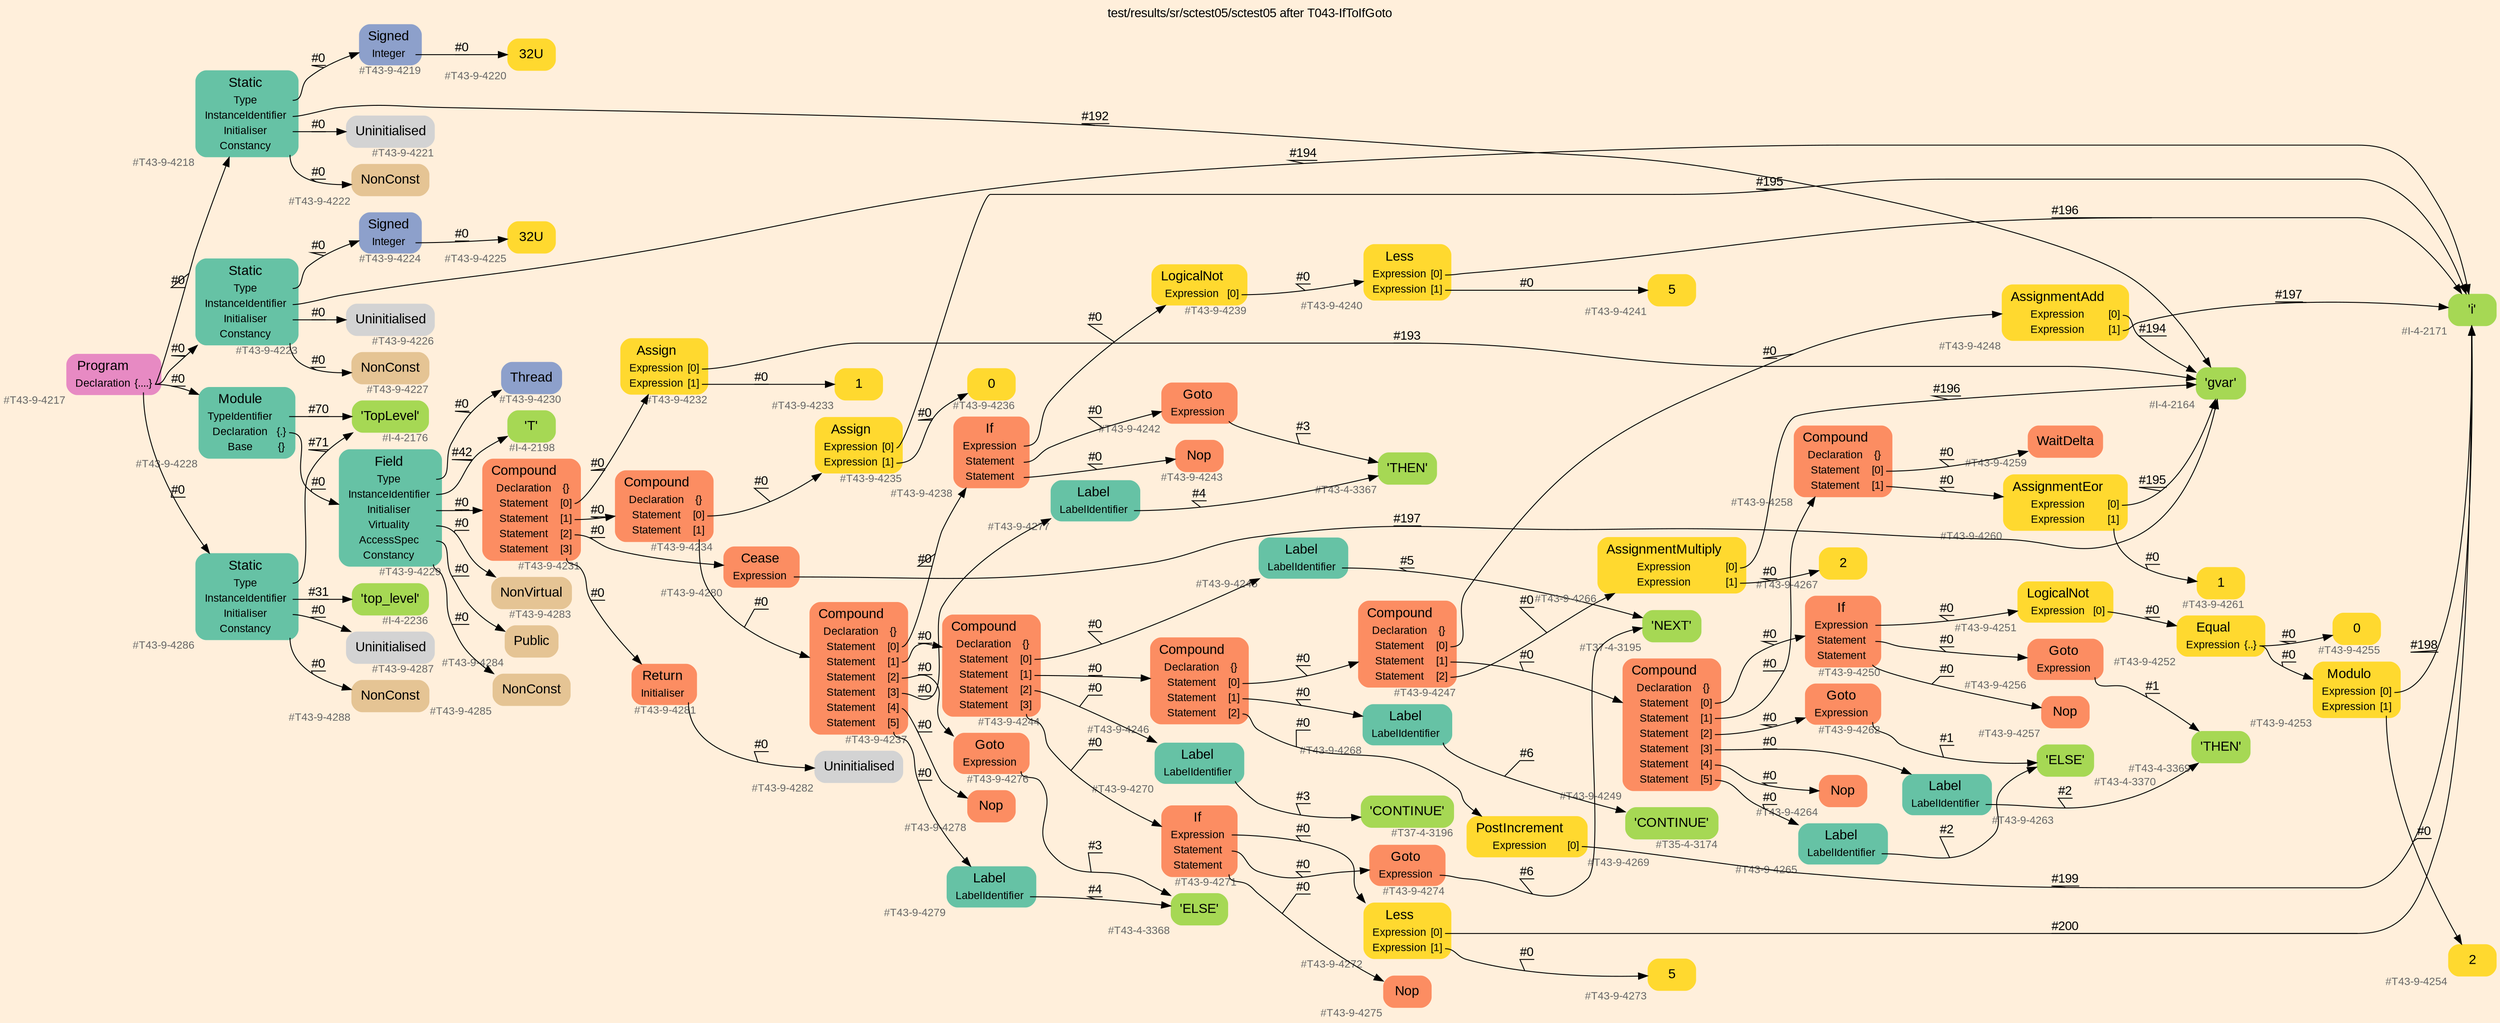 digraph "test/results/sr/sctest05/sctest05 after T043-IfToIfGoto" {
label = "test/results/sr/sctest05/sctest05 after T043-IfToIfGoto"
labelloc = t
graph [
    rankdir = "LR"
    ranksep = 0.3
    bgcolor = antiquewhite1
    color = black
    fontcolor = black
    fontname = "Arial"
];
node [
    fontname = "Arial"
];
edge [
    fontname = "Arial"
];

// -------------------- node figure --------------------
// -------- block #T43-9-4217 ----------
"#T43-9-4217" [
    fillcolor = "/set28/4"
    xlabel = "#T43-9-4217"
    fontsize = "12"
    fontcolor = grey40
    shape = "plaintext"
    label = <<TABLE BORDER="0" CELLBORDER="0" CELLSPACING="0">
     <TR><TD><FONT COLOR="black" POINT-SIZE="15">Program</FONT></TD></TR>
     <TR><TD><FONT COLOR="black" POINT-SIZE="12">Declaration</FONT></TD><TD PORT="port0"><FONT COLOR="black" POINT-SIZE="12">{....}</FONT></TD></TR>
    </TABLE>>
    style = "rounded,filled"
];

// -------- block #T43-9-4218 ----------
"#T43-9-4218" [
    fillcolor = "/set28/1"
    xlabel = "#T43-9-4218"
    fontsize = "12"
    fontcolor = grey40
    shape = "plaintext"
    label = <<TABLE BORDER="0" CELLBORDER="0" CELLSPACING="0">
     <TR><TD><FONT COLOR="black" POINT-SIZE="15">Static</FONT></TD></TR>
     <TR><TD><FONT COLOR="black" POINT-SIZE="12">Type</FONT></TD><TD PORT="port0"></TD></TR>
     <TR><TD><FONT COLOR="black" POINT-SIZE="12">InstanceIdentifier</FONT></TD><TD PORT="port1"></TD></TR>
     <TR><TD><FONT COLOR="black" POINT-SIZE="12">Initialiser</FONT></TD><TD PORT="port2"></TD></TR>
     <TR><TD><FONT COLOR="black" POINT-SIZE="12">Constancy</FONT></TD><TD PORT="port3"></TD></TR>
    </TABLE>>
    style = "rounded,filled"
];

// -------- block #T43-9-4219 ----------
"#T43-9-4219" [
    fillcolor = "/set28/3"
    xlabel = "#T43-9-4219"
    fontsize = "12"
    fontcolor = grey40
    shape = "plaintext"
    label = <<TABLE BORDER="0" CELLBORDER="0" CELLSPACING="0">
     <TR><TD><FONT COLOR="black" POINT-SIZE="15">Signed</FONT></TD></TR>
     <TR><TD><FONT COLOR="black" POINT-SIZE="12">Integer</FONT></TD><TD PORT="port0"></TD></TR>
    </TABLE>>
    style = "rounded,filled"
];

// -------- block #T43-9-4220 ----------
"#T43-9-4220" [
    fillcolor = "/set28/6"
    xlabel = "#T43-9-4220"
    fontsize = "12"
    fontcolor = grey40
    shape = "plaintext"
    label = <<TABLE BORDER="0" CELLBORDER="0" CELLSPACING="0">
     <TR><TD><FONT COLOR="black" POINT-SIZE="15">32U</FONT></TD></TR>
    </TABLE>>
    style = "rounded,filled"
];

// -------- block #I-4-2164 ----------
"#I-4-2164" [
    fillcolor = "/set28/5"
    xlabel = "#I-4-2164"
    fontsize = "12"
    fontcolor = grey40
    shape = "plaintext"
    label = <<TABLE BORDER="0" CELLBORDER="0" CELLSPACING="0">
     <TR><TD><FONT COLOR="black" POINT-SIZE="15">'gvar'</FONT></TD></TR>
    </TABLE>>
    style = "rounded,filled"
];

// -------- block #T43-9-4221 ----------
"#T43-9-4221" [
    xlabel = "#T43-9-4221"
    fontsize = "12"
    fontcolor = grey40
    shape = "plaintext"
    label = <<TABLE BORDER="0" CELLBORDER="0" CELLSPACING="0">
     <TR><TD><FONT COLOR="black" POINT-SIZE="15">Uninitialised</FONT></TD></TR>
    </TABLE>>
    style = "rounded,filled"
];

// -------- block #T43-9-4222 ----------
"#T43-9-4222" [
    fillcolor = "/set28/7"
    xlabel = "#T43-9-4222"
    fontsize = "12"
    fontcolor = grey40
    shape = "plaintext"
    label = <<TABLE BORDER="0" CELLBORDER="0" CELLSPACING="0">
     <TR><TD><FONT COLOR="black" POINT-SIZE="15">NonConst</FONT></TD></TR>
    </TABLE>>
    style = "rounded,filled"
];

// -------- block #T43-9-4223 ----------
"#T43-9-4223" [
    fillcolor = "/set28/1"
    xlabel = "#T43-9-4223"
    fontsize = "12"
    fontcolor = grey40
    shape = "plaintext"
    label = <<TABLE BORDER="0" CELLBORDER="0" CELLSPACING="0">
     <TR><TD><FONT COLOR="black" POINT-SIZE="15">Static</FONT></TD></TR>
     <TR><TD><FONT COLOR="black" POINT-SIZE="12">Type</FONT></TD><TD PORT="port0"></TD></TR>
     <TR><TD><FONT COLOR="black" POINT-SIZE="12">InstanceIdentifier</FONT></TD><TD PORT="port1"></TD></TR>
     <TR><TD><FONT COLOR="black" POINT-SIZE="12">Initialiser</FONT></TD><TD PORT="port2"></TD></TR>
     <TR><TD><FONT COLOR="black" POINT-SIZE="12">Constancy</FONT></TD><TD PORT="port3"></TD></TR>
    </TABLE>>
    style = "rounded,filled"
];

// -------- block #T43-9-4224 ----------
"#T43-9-4224" [
    fillcolor = "/set28/3"
    xlabel = "#T43-9-4224"
    fontsize = "12"
    fontcolor = grey40
    shape = "plaintext"
    label = <<TABLE BORDER="0" CELLBORDER="0" CELLSPACING="0">
     <TR><TD><FONT COLOR="black" POINT-SIZE="15">Signed</FONT></TD></TR>
     <TR><TD><FONT COLOR="black" POINT-SIZE="12">Integer</FONT></TD><TD PORT="port0"></TD></TR>
    </TABLE>>
    style = "rounded,filled"
];

// -------- block #T43-9-4225 ----------
"#T43-9-4225" [
    fillcolor = "/set28/6"
    xlabel = "#T43-9-4225"
    fontsize = "12"
    fontcolor = grey40
    shape = "plaintext"
    label = <<TABLE BORDER="0" CELLBORDER="0" CELLSPACING="0">
     <TR><TD><FONT COLOR="black" POINT-SIZE="15">32U</FONT></TD></TR>
    </TABLE>>
    style = "rounded,filled"
];

// -------- block #I-4-2171 ----------
"#I-4-2171" [
    fillcolor = "/set28/5"
    xlabel = "#I-4-2171"
    fontsize = "12"
    fontcolor = grey40
    shape = "plaintext"
    label = <<TABLE BORDER="0" CELLBORDER="0" CELLSPACING="0">
     <TR><TD><FONT COLOR="black" POINT-SIZE="15">'i'</FONT></TD></TR>
    </TABLE>>
    style = "rounded,filled"
];

// -------- block #T43-9-4226 ----------
"#T43-9-4226" [
    xlabel = "#T43-9-4226"
    fontsize = "12"
    fontcolor = grey40
    shape = "plaintext"
    label = <<TABLE BORDER="0" CELLBORDER="0" CELLSPACING="0">
     <TR><TD><FONT COLOR="black" POINT-SIZE="15">Uninitialised</FONT></TD></TR>
    </TABLE>>
    style = "rounded,filled"
];

// -------- block #T43-9-4227 ----------
"#T43-9-4227" [
    fillcolor = "/set28/7"
    xlabel = "#T43-9-4227"
    fontsize = "12"
    fontcolor = grey40
    shape = "plaintext"
    label = <<TABLE BORDER="0" CELLBORDER="0" CELLSPACING="0">
     <TR><TD><FONT COLOR="black" POINT-SIZE="15">NonConst</FONT></TD></TR>
    </TABLE>>
    style = "rounded,filled"
];

// -------- block #T43-9-4228 ----------
"#T43-9-4228" [
    fillcolor = "/set28/1"
    xlabel = "#T43-9-4228"
    fontsize = "12"
    fontcolor = grey40
    shape = "plaintext"
    label = <<TABLE BORDER="0" CELLBORDER="0" CELLSPACING="0">
     <TR><TD><FONT COLOR="black" POINT-SIZE="15">Module</FONT></TD></TR>
     <TR><TD><FONT COLOR="black" POINT-SIZE="12">TypeIdentifier</FONT></TD><TD PORT="port0"></TD></TR>
     <TR><TD><FONT COLOR="black" POINT-SIZE="12">Declaration</FONT></TD><TD PORT="port1"><FONT COLOR="black" POINT-SIZE="12">{.}</FONT></TD></TR>
     <TR><TD><FONT COLOR="black" POINT-SIZE="12">Base</FONT></TD><TD PORT="port2"><FONT COLOR="black" POINT-SIZE="12">{}</FONT></TD></TR>
    </TABLE>>
    style = "rounded,filled"
];

// -------- block #I-4-2176 ----------
"#I-4-2176" [
    fillcolor = "/set28/5"
    xlabel = "#I-4-2176"
    fontsize = "12"
    fontcolor = grey40
    shape = "plaintext"
    label = <<TABLE BORDER="0" CELLBORDER="0" CELLSPACING="0">
     <TR><TD><FONT COLOR="black" POINT-SIZE="15">'TopLevel'</FONT></TD></TR>
    </TABLE>>
    style = "rounded,filled"
];

// -------- block #T43-9-4229 ----------
"#T43-9-4229" [
    fillcolor = "/set28/1"
    xlabel = "#T43-9-4229"
    fontsize = "12"
    fontcolor = grey40
    shape = "plaintext"
    label = <<TABLE BORDER="0" CELLBORDER="0" CELLSPACING="0">
     <TR><TD><FONT COLOR="black" POINT-SIZE="15">Field</FONT></TD></TR>
     <TR><TD><FONT COLOR="black" POINT-SIZE="12">Type</FONT></TD><TD PORT="port0"></TD></TR>
     <TR><TD><FONT COLOR="black" POINT-SIZE="12">InstanceIdentifier</FONT></TD><TD PORT="port1"></TD></TR>
     <TR><TD><FONT COLOR="black" POINT-SIZE="12">Initialiser</FONT></TD><TD PORT="port2"></TD></TR>
     <TR><TD><FONT COLOR="black" POINT-SIZE="12">Virtuality</FONT></TD><TD PORT="port3"></TD></TR>
     <TR><TD><FONT COLOR="black" POINT-SIZE="12">AccessSpec</FONT></TD><TD PORT="port4"></TD></TR>
     <TR><TD><FONT COLOR="black" POINT-SIZE="12">Constancy</FONT></TD><TD PORT="port5"></TD></TR>
    </TABLE>>
    style = "rounded,filled"
];

// -------- block #T43-9-4230 ----------
"#T43-9-4230" [
    fillcolor = "/set28/3"
    xlabel = "#T43-9-4230"
    fontsize = "12"
    fontcolor = grey40
    shape = "plaintext"
    label = <<TABLE BORDER="0" CELLBORDER="0" CELLSPACING="0">
     <TR><TD><FONT COLOR="black" POINT-SIZE="15">Thread</FONT></TD></TR>
    </TABLE>>
    style = "rounded,filled"
];

// -------- block #I-4-2198 ----------
"#I-4-2198" [
    fillcolor = "/set28/5"
    xlabel = "#I-4-2198"
    fontsize = "12"
    fontcolor = grey40
    shape = "plaintext"
    label = <<TABLE BORDER="0" CELLBORDER="0" CELLSPACING="0">
     <TR><TD><FONT COLOR="black" POINT-SIZE="15">'T'</FONT></TD></TR>
    </TABLE>>
    style = "rounded,filled"
];

// -------- block #T43-9-4231 ----------
"#T43-9-4231" [
    fillcolor = "/set28/2"
    xlabel = "#T43-9-4231"
    fontsize = "12"
    fontcolor = grey40
    shape = "plaintext"
    label = <<TABLE BORDER="0" CELLBORDER="0" CELLSPACING="0">
     <TR><TD><FONT COLOR="black" POINT-SIZE="15">Compound</FONT></TD></TR>
     <TR><TD><FONT COLOR="black" POINT-SIZE="12">Declaration</FONT></TD><TD PORT="port0"><FONT COLOR="black" POINT-SIZE="12">{}</FONT></TD></TR>
     <TR><TD><FONT COLOR="black" POINT-SIZE="12">Statement</FONT></TD><TD PORT="port1"><FONT COLOR="black" POINT-SIZE="12">[0]</FONT></TD></TR>
     <TR><TD><FONT COLOR="black" POINT-SIZE="12">Statement</FONT></TD><TD PORT="port2"><FONT COLOR="black" POINT-SIZE="12">[1]</FONT></TD></TR>
     <TR><TD><FONT COLOR="black" POINT-SIZE="12">Statement</FONT></TD><TD PORT="port3"><FONT COLOR="black" POINT-SIZE="12">[2]</FONT></TD></TR>
     <TR><TD><FONT COLOR="black" POINT-SIZE="12">Statement</FONT></TD><TD PORT="port4"><FONT COLOR="black" POINT-SIZE="12">[3]</FONT></TD></TR>
    </TABLE>>
    style = "rounded,filled"
];

// -------- block #T43-9-4232 ----------
"#T43-9-4232" [
    fillcolor = "/set28/6"
    xlabel = "#T43-9-4232"
    fontsize = "12"
    fontcolor = grey40
    shape = "plaintext"
    label = <<TABLE BORDER="0" CELLBORDER="0" CELLSPACING="0">
     <TR><TD><FONT COLOR="black" POINT-SIZE="15">Assign</FONT></TD></TR>
     <TR><TD><FONT COLOR="black" POINT-SIZE="12">Expression</FONT></TD><TD PORT="port0"><FONT COLOR="black" POINT-SIZE="12">[0]</FONT></TD></TR>
     <TR><TD><FONT COLOR="black" POINT-SIZE="12">Expression</FONT></TD><TD PORT="port1"><FONT COLOR="black" POINT-SIZE="12">[1]</FONT></TD></TR>
    </TABLE>>
    style = "rounded,filled"
];

// -------- block #T43-9-4233 ----------
"#T43-9-4233" [
    fillcolor = "/set28/6"
    xlabel = "#T43-9-4233"
    fontsize = "12"
    fontcolor = grey40
    shape = "plaintext"
    label = <<TABLE BORDER="0" CELLBORDER="0" CELLSPACING="0">
     <TR><TD><FONT COLOR="black" POINT-SIZE="15">1</FONT></TD></TR>
    </TABLE>>
    style = "rounded,filled"
];

// -------- block #T43-9-4234 ----------
"#T43-9-4234" [
    fillcolor = "/set28/2"
    xlabel = "#T43-9-4234"
    fontsize = "12"
    fontcolor = grey40
    shape = "plaintext"
    label = <<TABLE BORDER="0" CELLBORDER="0" CELLSPACING="0">
     <TR><TD><FONT COLOR="black" POINT-SIZE="15">Compound</FONT></TD></TR>
     <TR><TD><FONT COLOR="black" POINT-SIZE="12">Declaration</FONT></TD><TD PORT="port0"><FONT COLOR="black" POINT-SIZE="12">{}</FONT></TD></TR>
     <TR><TD><FONT COLOR="black" POINT-SIZE="12">Statement</FONT></TD><TD PORT="port1"><FONT COLOR="black" POINT-SIZE="12">[0]</FONT></TD></TR>
     <TR><TD><FONT COLOR="black" POINT-SIZE="12">Statement</FONT></TD><TD PORT="port2"><FONT COLOR="black" POINT-SIZE="12">[1]</FONT></TD></TR>
    </TABLE>>
    style = "rounded,filled"
];

// -------- block #T43-9-4235 ----------
"#T43-9-4235" [
    fillcolor = "/set28/6"
    xlabel = "#T43-9-4235"
    fontsize = "12"
    fontcolor = grey40
    shape = "plaintext"
    label = <<TABLE BORDER="0" CELLBORDER="0" CELLSPACING="0">
     <TR><TD><FONT COLOR="black" POINT-SIZE="15">Assign</FONT></TD></TR>
     <TR><TD><FONT COLOR="black" POINT-SIZE="12">Expression</FONT></TD><TD PORT="port0"><FONT COLOR="black" POINT-SIZE="12">[0]</FONT></TD></TR>
     <TR><TD><FONT COLOR="black" POINT-SIZE="12">Expression</FONT></TD><TD PORT="port1"><FONT COLOR="black" POINT-SIZE="12">[1]</FONT></TD></TR>
    </TABLE>>
    style = "rounded,filled"
];

// -------- block #T43-9-4236 ----------
"#T43-9-4236" [
    fillcolor = "/set28/6"
    xlabel = "#T43-9-4236"
    fontsize = "12"
    fontcolor = grey40
    shape = "plaintext"
    label = <<TABLE BORDER="0" CELLBORDER="0" CELLSPACING="0">
     <TR><TD><FONT COLOR="black" POINT-SIZE="15">0</FONT></TD></TR>
    </TABLE>>
    style = "rounded,filled"
];

// -------- block #T43-9-4237 ----------
"#T43-9-4237" [
    fillcolor = "/set28/2"
    xlabel = "#T43-9-4237"
    fontsize = "12"
    fontcolor = grey40
    shape = "plaintext"
    label = <<TABLE BORDER="0" CELLBORDER="0" CELLSPACING="0">
     <TR><TD><FONT COLOR="black" POINT-SIZE="15">Compound</FONT></TD></TR>
     <TR><TD><FONT COLOR="black" POINT-SIZE="12">Declaration</FONT></TD><TD PORT="port0"><FONT COLOR="black" POINT-SIZE="12">{}</FONT></TD></TR>
     <TR><TD><FONT COLOR="black" POINT-SIZE="12">Statement</FONT></TD><TD PORT="port1"><FONT COLOR="black" POINT-SIZE="12">[0]</FONT></TD></TR>
     <TR><TD><FONT COLOR="black" POINT-SIZE="12">Statement</FONT></TD><TD PORT="port2"><FONT COLOR="black" POINT-SIZE="12">[1]</FONT></TD></TR>
     <TR><TD><FONT COLOR="black" POINT-SIZE="12">Statement</FONT></TD><TD PORT="port3"><FONT COLOR="black" POINT-SIZE="12">[2]</FONT></TD></TR>
     <TR><TD><FONT COLOR="black" POINT-SIZE="12">Statement</FONT></TD><TD PORT="port4"><FONT COLOR="black" POINT-SIZE="12">[3]</FONT></TD></TR>
     <TR><TD><FONT COLOR="black" POINT-SIZE="12">Statement</FONT></TD><TD PORT="port5"><FONT COLOR="black" POINT-SIZE="12">[4]</FONT></TD></TR>
     <TR><TD><FONT COLOR="black" POINT-SIZE="12">Statement</FONT></TD><TD PORT="port6"><FONT COLOR="black" POINT-SIZE="12">[5]</FONT></TD></TR>
    </TABLE>>
    style = "rounded,filled"
];

// -------- block #T43-9-4238 ----------
"#T43-9-4238" [
    fillcolor = "/set28/2"
    xlabel = "#T43-9-4238"
    fontsize = "12"
    fontcolor = grey40
    shape = "plaintext"
    label = <<TABLE BORDER="0" CELLBORDER="0" CELLSPACING="0">
     <TR><TD><FONT COLOR="black" POINT-SIZE="15">If</FONT></TD></TR>
     <TR><TD><FONT COLOR="black" POINT-SIZE="12">Expression</FONT></TD><TD PORT="port0"></TD></TR>
     <TR><TD><FONT COLOR="black" POINT-SIZE="12">Statement</FONT></TD><TD PORT="port1"></TD></TR>
     <TR><TD><FONT COLOR="black" POINT-SIZE="12">Statement</FONT></TD><TD PORT="port2"></TD></TR>
    </TABLE>>
    style = "rounded,filled"
];

// -------- block #T43-9-4239 ----------
"#T43-9-4239" [
    fillcolor = "/set28/6"
    xlabel = "#T43-9-4239"
    fontsize = "12"
    fontcolor = grey40
    shape = "plaintext"
    label = <<TABLE BORDER="0" CELLBORDER="0" CELLSPACING="0">
     <TR><TD><FONT COLOR="black" POINT-SIZE="15">LogicalNot</FONT></TD></TR>
     <TR><TD><FONT COLOR="black" POINT-SIZE="12">Expression</FONT></TD><TD PORT="port0"><FONT COLOR="black" POINT-SIZE="12">[0]</FONT></TD></TR>
    </TABLE>>
    style = "rounded,filled"
];

// -------- block #T43-9-4240 ----------
"#T43-9-4240" [
    fillcolor = "/set28/6"
    xlabel = "#T43-9-4240"
    fontsize = "12"
    fontcolor = grey40
    shape = "plaintext"
    label = <<TABLE BORDER="0" CELLBORDER="0" CELLSPACING="0">
     <TR><TD><FONT COLOR="black" POINT-SIZE="15">Less</FONT></TD></TR>
     <TR><TD><FONT COLOR="black" POINT-SIZE="12">Expression</FONT></TD><TD PORT="port0"><FONT COLOR="black" POINT-SIZE="12">[0]</FONT></TD></TR>
     <TR><TD><FONT COLOR="black" POINT-SIZE="12">Expression</FONT></TD><TD PORT="port1"><FONT COLOR="black" POINT-SIZE="12">[1]</FONT></TD></TR>
    </TABLE>>
    style = "rounded,filled"
];

// -------- block #T43-9-4241 ----------
"#T43-9-4241" [
    fillcolor = "/set28/6"
    xlabel = "#T43-9-4241"
    fontsize = "12"
    fontcolor = grey40
    shape = "plaintext"
    label = <<TABLE BORDER="0" CELLBORDER="0" CELLSPACING="0">
     <TR><TD><FONT COLOR="black" POINT-SIZE="15">5</FONT></TD></TR>
    </TABLE>>
    style = "rounded,filled"
];

// -------- block #T43-9-4242 ----------
"#T43-9-4242" [
    fillcolor = "/set28/2"
    xlabel = "#T43-9-4242"
    fontsize = "12"
    fontcolor = grey40
    shape = "plaintext"
    label = <<TABLE BORDER="0" CELLBORDER="0" CELLSPACING="0">
     <TR><TD><FONT COLOR="black" POINT-SIZE="15">Goto</FONT></TD></TR>
     <TR><TD><FONT COLOR="black" POINT-SIZE="12">Expression</FONT></TD><TD PORT="port0"></TD></TR>
    </TABLE>>
    style = "rounded,filled"
];

// -------- block #T43-4-3367 ----------
"#T43-4-3367" [
    fillcolor = "/set28/5"
    xlabel = "#T43-4-3367"
    fontsize = "12"
    fontcolor = grey40
    shape = "plaintext"
    label = <<TABLE BORDER="0" CELLBORDER="0" CELLSPACING="0">
     <TR><TD><FONT COLOR="black" POINT-SIZE="15">'THEN'</FONT></TD></TR>
    </TABLE>>
    style = "rounded,filled"
];

// -------- block #T43-9-4243 ----------
"#T43-9-4243" [
    fillcolor = "/set28/2"
    xlabel = "#T43-9-4243"
    fontsize = "12"
    fontcolor = grey40
    shape = "plaintext"
    label = <<TABLE BORDER="0" CELLBORDER="0" CELLSPACING="0">
     <TR><TD><FONT COLOR="black" POINT-SIZE="15">Nop</FONT></TD></TR>
    </TABLE>>
    style = "rounded,filled"
];

// -------- block #T43-9-4244 ----------
"#T43-9-4244" [
    fillcolor = "/set28/2"
    xlabel = "#T43-9-4244"
    fontsize = "12"
    fontcolor = grey40
    shape = "plaintext"
    label = <<TABLE BORDER="0" CELLBORDER="0" CELLSPACING="0">
     <TR><TD><FONT COLOR="black" POINT-SIZE="15">Compound</FONT></TD></TR>
     <TR><TD><FONT COLOR="black" POINT-SIZE="12">Declaration</FONT></TD><TD PORT="port0"><FONT COLOR="black" POINT-SIZE="12">{}</FONT></TD></TR>
     <TR><TD><FONT COLOR="black" POINT-SIZE="12">Statement</FONT></TD><TD PORT="port1"><FONT COLOR="black" POINT-SIZE="12">[0]</FONT></TD></TR>
     <TR><TD><FONT COLOR="black" POINT-SIZE="12">Statement</FONT></TD><TD PORT="port2"><FONT COLOR="black" POINT-SIZE="12">[1]</FONT></TD></TR>
     <TR><TD><FONT COLOR="black" POINT-SIZE="12">Statement</FONT></TD><TD PORT="port3"><FONT COLOR="black" POINT-SIZE="12">[2]</FONT></TD></TR>
     <TR><TD><FONT COLOR="black" POINT-SIZE="12">Statement</FONT></TD><TD PORT="port4"><FONT COLOR="black" POINT-SIZE="12">[3]</FONT></TD></TR>
    </TABLE>>
    style = "rounded,filled"
];

// -------- block #T43-9-4245 ----------
"#T43-9-4245" [
    fillcolor = "/set28/1"
    xlabel = "#T43-9-4245"
    fontsize = "12"
    fontcolor = grey40
    shape = "plaintext"
    label = <<TABLE BORDER="0" CELLBORDER="0" CELLSPACING="0">
     <TR><TD><FONT COLOR="black" POINT-SIZE="15">Label</FONT></TD></TR>
     <TR><TD><FONT COLOR="black" POINT-SIZE="12">LabelIdentifier</FONT></TD><TD PORT="port0"></TD></TR>
    </TABLE>>
    style = "rounded,filled"
];

// -------- block #T37-4-3195 ----------
"#T37-4-3195" [
    fillcolor = "/set28/5"
    xlabel = "#T37-4-3195"
    fontsize = "12"
    fontcolor = grey40
    shape = "plaintext"
    label = <<TABLE BORDER="0" CELLBORDER="0" CELLSPACING="0">
     <TR><TD><FONT COLOR="black" POINT-SIZE="15">'NEXT'</FONT></TD></TR>
    </TABLE>>
    style = "rounded,filled"
];

// -------- block #T43-9-4246 ----------
"#T43-9-4246" [
    fillcolor = "/set28/2"
    xlabel = "#T43-9-4246"
    fontsize = "12"
    fontcolor = grey40
    shape = "plaintext"
    label = <<TABLE BORDER="0" CELLBORDER="0" CELLSPACING="0">
     <TR><TD><FONT COLOR="black" POINT-SIZE="15">Compound</FONT></TD></TR>
     <TR><TD><FONT COLOR="black" POINT-SIZE="12">Declaration</FONT></TD><TD PORT="port0"><FONT COLOR="black" POINT-SIZE="12">{}</FONT></TD></TR>
     <TR><TD><FONT COLOR="black" POINT-SIZE="12">Statement</FONT></TD><TD PORT="port1"><FONT COLOR="black" POINT-SIZE="12">[0]</FONT></TD></TR>
     <TR><TD><FONT COLOR="black" POINT-SIZE="12">Statement</FONT></TD><TD PORT="port2"><FONT COLOR="black" POINT-SIZE="12">[1]</FONT></TD></TR>
     <TR><TD><FONT COLOR="black" POINT-SIZE="12">Statement</FONT></TD><TD PORT="port3"><FONT COLOR="black" POINT-SIZE="12">[2]</FONT></TD></TR>
    </TABLE>>
    style = "rounded,filled"
];

// -------- block #T43-9-4247 ----------
"#T43-9-4247" [
    fillcolor = "/set28/2"
    xlabel = "#T43-9-4247"
    fontsize = "12"
    fontcolor = grey40
    shape = "plaintext"
    label = <<TABLE BORDER="0" CELLBORDER="0" CELLSPACING="0">
     <TR><TD><FONT COLOR="black" POINT-SIZE="15">Compound</FONT></TD></TR>
     <TR><TD><FONT COLOR="black" POINT-SIZE="12">Declaration</FONT></TD><TD PORT="port0"><FONT COLOR="black" POINT-SIZE="12">{}</FONT></TD></TR>
     <TR><TD><FONT COLOR="black" POINT-SIZE="12">Statement</FONT></TD><TD PORT="port1"><FONT COLOR="black" POINT-SIZE="12">[0]</FONT></TD></TR>
     <TR><TD><FONT COLOR="black" POINT-SIZE="12">Statement</FONT></TD><TD PORT="port2"><FONT COLOR="black" POINT-SIZE="12">[1]</FONT></TD></TR>
     <TR><TD><FONT COLOR="black" POINT-SIZE="12">Statement</FONT></TD><TD PORT="port3"><FONT COLOR="black" POINT-SIZE="12">[2]</FONT></TD></TR>
    </TABLE>>
    style = "rounded,filled"
];

// -------- block #T43-9-4248 ----------
"#T43-9-4248" [
    fillcolor = "/set28/6"
    xlabel = "#T43-9-4248"
    fontsize = "12"
    fontcolor = grey40
    shape = "plaintext"
    label = <<TABLE BORDER="0" CELLBORDER="0" CELLSPACING="0">
     <TR><TD><FONT COLOR="black" POINT-SIZE="15">AssignmentAdd</FONT></TD></TR>
     <TR><TD><FONT COLOR="black" POINT-SIZE="12">Expression</FONT></TD><TD PORT="port0"><FONT COLOR="black" POINT-SIZE="12">[0]</FONT></TD></TR>
     <TR><TD><FONT COLOR="black" POINT-SIZE="12">Expression</FONT></TD><TD PORT="port1"><FONT COLOR="black" POINT-SIZE="12">[1]</FONT></TD></TR>
    </TABLE>>
    style = "rounded,filled"
];

// -------- block #T43-9-4249 ----------
"#T43-9-4249" [
    fillcolor = "/set28/2"
    xlabel = "#T43-9-4249"
    fontsize = "12"
    fontcolor = grey40
    shape = "plaintext"
    label = <<TABLE BORDER="0" CELLBORDER="0" CELLSPACING="0">
     <TR><TD><FONT COLOR="black" POINT-SIZE="15">Compound</FONT></TD></TR>
     <TR><TD><FONT COLOR="black" POINT-SIZE="12">Declaration</FONT></TD><TD PORT="port0"><FONT COLOR="black" POINT-SIZE="12">{}</FONT></TD></TR>
     <TR><TD><FONT COLOR="black" POINT-SIZE="12">Statement</FONT></TD><TD PORT="port1"><FONT COLOR="black" POINT-SIZE="12">[0]</FONT></TD></TR>
     <TR><TD><FONT COLOR="black" POINT-SIZE="12">Statement</FONT></TD><TD PORT="port2"><FONT COLOR="black" POINT-SIZE="12">[1]</FONT></TD></TR>
     <TR><TD><FONT COLOR="black" POINT-SIZE="12">Statement</FONT></TD><TD PORT="port3"><FONT COLOR="black" POINT-SIZE="12">[2]</FONT></TD></TR>
     <TR><TD><FONT COLOR="black" POINT-SIZE="12">Statement</FONT></TD><TD PORT="port4"><FONT COLOR="black" POINT-SIZE="12">[3]</FONT></TD></TR>
     <TR><TD><FONT COLOR="black" POINT-SIZE="12">Statement</FONT></TD><TD PORT="port5"><FONT COLOR="black" POINT-SIZE="12">[4]</FONT></TD></TR>
     <TR><TD><FONT COLOR="black" POINT-SIZE="12">Statement</FONT></TD><TD PORT="port6"><FONT COLOR="black" POINT-SIZE="12">[5]</FONT></TD></TR>
    </TABLE>>
    style = "rounded,filled"
];

// -------- block #T43-9-4250 ----------
"#T43-9-4250" [
    fillcolor = "/set28/2"
    xlabel = "#T43-9-4250"
    fontsize = "12"
    fontcolor = grey40
    shape = "plaintext"
    label = <<TABLE BORDER="0" CELLBORDER="0" CELLSPACING="0">
     <TR><TD><FONT COLOR="black" POINT-SIZE="15">If</FONT></TD></TR>
     <TR><TD><FONT COLOR="black" POINT-SIZE="12">Expression</FONT></TD><TD PORT="port0"></TD></TR>
     <TR><TD><FONT COLOR="black" POINT-SIZE="12">Statement</FONT></TD><TD PORT="port1"></TD></TR>
     <TR><TD><FONT COLOR="black" POINT-SIZE="12">Statement</FONT></TD><TD PORT="port2"></TD></TR>
    </TABLE>>
    style = "rounded,filled"
];

// -------- block #T43-9-4251 ----------
"#T43-9-4251" [
    fillcolor = "/set28/6"
    xlabel = "#T43-9-4251"
    fontsize = "12"
    fontcolor = grey40
    shape = "plaintext"
    label = <<TABLE BORDER="0" CELLBORDER="0" CELLSPACING="0">
     <TR><TD><FONT COLOR="black" POINT-SIZE="15">LogicalNot</FONT></TD></TR>
     <TR><TD><FONT COLOR="black" POINT-SIZE="12">Expression</FONT></TD><TD PORT="port0"><FONT COLOR="black" POINT-SIZE="12">[0]</FONT></TD></TR>
    </TABLE>>
    style = "rounded,filled"
];

// -------- block #T43-9-4252 ----------
"#T43-9-4252" [
    fillcolor = "/set28/6"
    xlabel = "#T43-9-4252"
    fontsize = "12"
    fontcolor = grey40
    shape = "plaintext"
    label = <<TABLE BORDER="0" CELLBORDER="0" CELLSPACING="0">
     <TR><TD><FONT COLOR="black" POINT-SIZE="15">Equal</FONT></TD></TR>
     <TR><TD><FONT COLOR="black" POINT-SIZE="12">Expression</FONT></TD><TD PORT="port0"><FONT COLOR="black" POINT-SIZE="12">{..}</FONT></TD></TR>
    </TABLE>>
    style = "rounded,filled"
];

// -------- block #T43-9-4253 ----------
"#T43-9-4253" [
    fillcolor = "/set28/6"
    xlabel = "#T43-9-4253"
    fontsize = "12"
    fontcolor = grey40
    shape = "plaintext"
    label = <<TABLE BORDER="0" CELLBORDER="0" CELLSPACING="0">
     <TR><TD><FONT COLOR="black" POINT-SIZE="15">Modulo</FONT></TD></TR>
     <TR><TD><FONT COLOR="black" POINT-SIZE="12">Expression</FONT></TD><TD PORT="port0"><FONT COLOR="black" POINT-SIZE="12">[0]</FONT></TD></TR>
     <TR><TD><FONT COLOR="black" POINT-SIZE="12">Expression</FONT></TD><TD PORT="port1"><FONT COLOR="black" POINT-SIZE="12">[1]</FONT></TD></TR>
    </TABLE>>
    style = "rounded,filled"
];

// -------- block #T43-9-4254 ----------
"#T43-9-4254" [
    fillcolor = "/set28/6"
    xlabel = "#T43-9-4254"
    fontsize = "12"
    fontcolor = grey40
    shape = "plaintext"
    label = <<TABLE BORDER="0" CELLBORDER="0" CELLSPACING="0">
     <TR><TD><FONT COLOR="black" POINT-SIZE="15">2</FONT></TD></TR>
    </TABLE>>
    style = "rounded,filled"
];

// -------- block #T43-9-4255 ----------
"#T43-9-4255" [
    fillcolor = "/set28/6"
    xlabel = "#T43-9-4255"
    fontsize = "12"
    fontcolor = grey40
    shape = "plaintext"
    label = <<TABLE BORDER="0" CELLBORDER="0" CELLSPACING="0">
     <TR><TD><FONT COLOR="black" POINT-SIZE="15">0</FONT></TD></TR>
    </TABLE>>
    style = "rounded,filled"
];

// -------- block #T43-9-4256 ----------
"#T43-9-4256" [
    fillcolor = "/set28/2"
    xlabel = "#T43-9-4256"
    fontsize = "12"
    fontcolor = grey40
    shape = "plaintext"
    label = <<TABLE BORDER="0" CELLBORDER="0" CELLSPACING="0">
     <TR><TD><FONT COLOR="black" POINT-SIZE="15">Goto</FONT></TD></TR>
     <TR><TD><FONT COLOR="black" POINT-SIZE="12">Expression</FONT></TD><TD PORT="port0"></TD></TR>
    </TABLE>>
    style = "rounded,filled"
];

// -------- block #T43-4-3369 ----------
"#T43-4-3369" [
    fillcolor = "/set28/5"
    xlabel = "#T43-4-3369"
    fontsize = "12"
    fontcolor = grey40
    shape = "plaintext"
    label = <<TABLE BORDER="0" CELLBORDER="0" CELLSPACING="0">
     <TR><TD><FONT COLOR="black" POINT-SIZE="15">'THEN'</FONT></TD></TR>
    </TABLE>>
    style = "rounded,filled"
];

// -------- block #T43-9-4257 ----------
"#T43-9-4257" [
    fillcolor = "/set28/2"
    xlabel = "#T43-9-4257"
    fontsize = "12"
    fontcolor = grey40
    shape = "plaintext"
    label = <<TABLE BORDER="0" CELLBORDER="0" CELLSPACING="0">
     <TR><TD><FONT COLOR="black" POINT-SIZE="15">Nop</FONT></TD></TR>
    </TABLE>>
    style = "rounded,filled"
];

// -------- block #T43-9-4258 ----------
"#T43-9-4258" [
    fillcolor = "/set28/2"
    xlabel = "#T43-9-4258"
    fontsize = "12"
    fontcolor = grey40
    shape = "plaintext"
    label = <<TABLE BORDER="0" CELLBORDER="0" CELLSPACING="0">
     <TR><TD><FONT COLOR="black" POINT-SIZE="15">Compound</FONT></TD></TR>
     <TR><TD><FONT COLOR="black" POINT-SIZE="12">Declaration</FONT></TD><TD PORT="port0"><FONT COLOR="black" POINT-SIZE="12">{}</FONT></TD></TR>
     <TR><TD><FONT COLOR="black" POINT-SIZE="12">Statement</FONT></TD><TD PORT="port1"><FONT COLOR="black" POINT-SIZE="12">[0]</FONT></TD></TR>
     <TR><TD><FONT COLOR="black" POINT-SIZE="12">Statement</FONT></TD><TD PORT="port2"><FONT COLOR="black" POINT-SIZE="12">[1]</FONT></TD></TR>
    </TABLE>>
    style = "rounded,filled"
];

// -------- block #T43-9-4259 ----------
"#T43-9-4259" [
    fillcolor = "/set28/2"
    xlabel = "#T43-9-4259"
    fontsize = "12"
    fontcolor = grey40
    shape = "plaintext"
    label = <<TABLE BORDER="0" CELLBORDER="0" CELLSPACING="0">
     <TR><TD><FONT COLOR="black" POINT-SIZE="15">WaitDelta</FONT></TD></TR>
    </TABLE>>
    style = "rounded,filled"
];

// -------- block #T43-9-4260 ----------
"#T43-9-4260" [
    fillcolor = "/set28/6"
    xlabel = "#T43-9-4260"
    fontsize = "12"
    fontcolor = grey40
    shape = "plaintext"
    label = <<TABLE BORDER="0" CELLBORDER="0" CELLSPACING="0">
     <TR><TD><FONT COLOR="black" POINT-SIZE="15">AssignmentEor</FONT></TD></TR>
     <TR><TD><FONT COLOR="black" POINT-SIZE="12">Expression</FONT></TD><TD PORT="port0"><FONT COLOR="black" POINT-SIZE="12">[0]</FONT></TD></TR>
     <TR><TD><FONT COLOR="black" POINT-SIZE="12">Expression</FONT></TD><TD PORT="port1"><FONT COLOR="black" POINT-SIZE="12">[1]</FONT></TD></TR>
    </TABLE>>
    style = "rounded,filled"
];

// -------- block #T43-9-4261 ----------
"#T43-9-4261" [
    fillcolor = "/set28/6"
    xlabel = "#T43-9-4261"
    fontsize = "12"
    fontcolor = grey40
    shape = "plaintext"
    label = <<TABLE BORDER="0" CELLBORDER="0" CELLSPACING="0">
     <TR><TD><FONT COLOR="black" POINT-SIZE="15">1</FONT></TD></TR>
    </TABLE>>
    style = "rounded,filled"
];

// -------- block #T43-9-4262 ----------
"#T43-9-4262" [
    fillcolor = "/set28/2"
    xlabel = "#T43-9-4262"
    fontsize = "12"
    fontcolor = grey40
    shape = "plaintext"
    label = <<TABLE BORDER="0" CELLBORDER="0" CELLSPACING="0">
     <TR><TD><FONT COLOR="black" POINT-SIZE="15">Goto</FONT></TD></TR>
     <TR><TD><FONT COLOR="black" POINT-SIZE="12">Expression</FONT></TD><TD PORT="port0"></TD></TR>
    </TABLE>>
    style = "rounded,filled"
];

// -------- block #T43-4-3370 ----------
"#T43-4-3370" [
    fillcolor = "/set28/5"
    xlabel = "#T43-4-3370"
    fontsize = "12"
    fontcolor = grey40
    shape = "plaintext"
    label = <<TABLE BORDER="0" CELLBORDER="0" CELLSPACING="0">
     <TR><TD><FONT COLOR="black" POINT-SIZE="15">'ELSE'</FONT></TD></TR>
    </TABLE>>
    style = "rounded,filled"
];

// -------- block #T43-9-4263 ----------
"#T43-9-4263" [
    fillcolor = "/set28/1"
    xlabel = "#T43-9-4263"
    fontsize = "12"
    fontcolor = grey40
    shape = "plaintext"
    label = <<TABLE BORDER="0" CELLBORDER="0" CELLSPACING="0">
     <TR><TD><FONT COLOR="black" POINT-SIZE="15">Label</FONT></TD></TR>
     <TR><TD><FONT COLOR="black" POINT-SIZE="12">LabelIdentifier</FONT></TD><TD PORT="port0"></TD></TR>
    </TABLE>>
    style = "rounded,filled"
];

// -------- block #T43-9-4264 ----------
"#T43-9-4264" [
    fillcolor = "/set28/2"
    xlabel = "#T43-9-4264"
    fontsize = "12"
    fontcolor = grey40
    shape = "plaintext"
    label = <<TABLE BORDER="0" CELLBORDER="0" CELLSPACING="0">
     <TR><TD><FONT COLOR="black" POINT-SIZE="15">Nop</FONT></TD></TR>
    </TABLE>>
    style = "rounded,filled"
];

// -------- block #T43-9-4265 ----------
"#T43-9-4265" [
    fillcolor = "/set28/1"
    xlabel = "#T43-9-4265"
    fontsize = "12"
    fontcolor = grey40
    shape = "plaintext"
    label = <<TABLE BORDER="0" CELLBORDER="0" CELLSPACING="0">
     <TR><TD><FONT COLOR="black" POINT-SIZE="15">Label</FONT></TD></TR>
     <TR><TD><FONT COLOR="black" POINT-SIZE="12">LabelIdentifier</FONT></TD><TD PORT="port0"></TD></TR>
    </TABLE>>
    style = "rounded,filled"
];

// -------- block #T43-9-4266 ----------
"#T43-9-4266" [
    fillcolor = "/set28/6"
    xlabel = "#T43-9-4266"
    fontsize = "12"
    fontcolor = grey40
    shape = "plaintext"
    label = <<TABLE BORDER="0" CELLBORDER="0" CELLSPACING="0">
     <TR><TD><FONT COLOR="black" POINT-SIZE="15">AssignmentMultiply</FONT></TD></TR>
     <TR><TD><FONT COLOR="black" POINT-SIZE="12">Expression</FONT></TD><TD PORT="port0"><FONT COLOR="black" POINT-SIZE="12">[0]</FONT></TD></TR>
     <TR><TD><FONT COLOR="black" POINT-SIZE="12">Expression</FONT></TD><TD PORT="port1"><FONT COLOR="black" POINT-SIZE="12">[1]</FONT></TD></TR>
    </TABLE>>
    style = "rounded,filled"
];

// -------- block #T43-9-4267 ----------
"#T43-9-4267" [
    fillcolor = "/set28/6"
    xlabel = "#T43-9-4267"
    fontsize = "12"
    fontcolor = grey40
    shape = "plaintext"
    label = <<TABLE BORDER="0" CELLBORDER="0" CELLSPACING="0">
     <TR><TD><FONT COLOR="black" POINT-SIZE="15">2</FONT></TD></TR>
    </TABLE>>
    style = "rounded,filled"
];

// -------- block #T43-9-4268 ----------
"#T43-9-4268" [
    fillcolor = "/set28/1"
    xlabel = "#T43-9-4268"
    fontsize = "12"
    fontcolor = grey40
    shape = "plaintext"
    label = <<TABLE BORDER="0" CELLBORDER="0" CELLSPACING="0">
     <TR><TD><FONT COLOR="black" POINT-SIZE="15">Label</FONT></TD></TR>
     <TR><TD><FONT COLOR="black" POINT-SIZE="12">LabelIdentifier</FONT></TD><TD PORT="port0"></TD></TR>
    </TABLE>>
    style = "rounded,filled"
];

// -------- block #T35-4-3174 ----------
"#T35-4-3174" [
    fillcolor = "/set28/5"
    xlabel = "#T35-4-3174"
    fontsize = "12"
    fontcolor = grey40
    shape = "plaintext"
    label = <<TABLE BORDER="0" CELLBORDER="0" CELLSPACING="0">
     <TR><TD><FONT COLOR="black" POINT-SIZE="15">'CONTINUE'</FONT></TD></TR>
    </TABLE>>
    style = "rounded,filled"
];

// -------- block #T43-9-4269 ----------
"#T43-9-4269" [
    fillcolor = "/set28/6"
    xlabel = "#T43-9-4269"
    fontsize = "12"
    fontcolor = grey40
    shape = "plaintext"
    label = <<TABLE BORDER="0" CELLBORDER="0" CELLSPACING="0">
     <TR><TD><FONT COLOR="black" POINT-SIZE="15">PostIncrement</FONT></TD></TR>
     <TR><TD><FONT COLOR="black" POINT-SIZE="12">Expression</FONT></TD><TD PORT="port0"><FONT COLOR="black" POINT-SIZE="12">[0]</FONT></TD></TR>
    </TABLE>>
    style = "rounded,filled"
];

// -------- block #T43-9-4270 ----------
"#T43-9-4270" [
    fillcolor = "/set28/1"
    xlabel = "#T43-9-4270"
    fontsize = "12"
    fontcolor = grey40
    shape = "plaintext"
    label = <<TABLE BORDER="0" CELLBORDER="0" CELLSPACING="0">
     <TR><TD><FONT COLOR="black" POINT-SIZE="15">Label</FONT></TD></TR>
     <TR><TD><FONT COLOR="black" POINT-SIZE="12">LabelIdentifier</FONT></TD><TD PORT="port0"></TD></TR>
    </TABLE>>
    style = "rounded,filled"
];

// -------- block #T37-4-3196 ----------
"#T37-4-3196" [
    fillcolor = "/set28/5"
    xlabel = "#T37-4-3196"
    fontsize = "12"
    fontcolor = grey40
    shape = "plaintext"
    label = <<TABLE BORDER="0" CELLBORDER="0" CELLSPACING="0">
     <TR><TD><FONT COLOR="black" POINT-SIZE="15">'CONTINUE'</FONT></TD></TR>
    </TABLE>>
    style = "rounded,filled"
];

// -------- block #T43-9-4271 ----------
"#T43-9-4271" [
    fillcolor = "/set28/2"
    xlabel = "#T43-9-4271"
    fontsize = "12"
    fontcolor = grey40
    shape = "plaintext"
    label = <<TABLE BORDER="0" CELLBORDER="0" CELLSPACING="0">
     <TR><TD><FONT COLOR="black" POINT-SIZE="15">If</FONT></TD></TR>
     <TR><TD><FONT COLOR="black" POINT-SIZE="12">Expression</FONT></TD><TD PORT="port0"></TD></TR>
     <TR><TD><FONT COLOR="black" POINT-SIZE="12">Statement</FONT></TD><TD PORT="port1"></TD></TR>
     <TR><TD><FONT COLOR="black" POINT-SIZE="12">Statement</FONT></TD><TD PORT="port2"></TD></TR>
    </TABLE>>
    style = "rounded,filled"
];

// -------- block #T43-9-4272 ----------
"#T43-9-4272" [
    fillcolor = "/set28/6"
    xlabel = "#T43-9-4272"
    fontsize = "12"
    fontcolor = grey40
    shape = "plaintext"
    label = <<TABLE BORDER="0" CELLBORDER="0" CELLSPACING="0">
     <TR><TD><FONT COLOR="black" POINT-SIZE="15">Less</FONT></TD></TR>
     <TR><TD><FONT COLOR="black" POINT-SIZE="12">Expression</FONT></TD><TD PORT="port0"><FONT COLOR="black" POINT-SIZE="12">[0]</FONT></TD></TR>
     <TR><TD><FONT COLOR="black" POINT-SIZE="12">Expression</FONT></TD><TD PORT="port1"><FONT COLOR="black" POINT-SIZE="12">[1]</FONT></TD></TR>
    </TABLE>>
    style = "rounded,filled"
];

// -------- block #T43-9-4273 ----------
"#T43-9-4273" [
    fillcolor = "/set28/6"
    xlabel = "#T43-9-4273"
    fontsize = "12"
    fontcolor = grey40
    shape = "plaintext"
    label = <<TABLE BORDER="0" CELLBORDER="0" CELLSPACING="0">
     <TR><TD><FONT COLOR="black" POINT-SIZE="15">5</FONT></TD></TR>
    </TABLE>>
    style = "rounded,filled"
];

// -------- block #T43-9-4274 ----------
"#T43-9-4274" [
    fillcolor = "/set28/2"
    xlabel = "#T43-9-4274"
    fontsize = "12"
    fontcolor = grey40
    shape = "plaintext"
    label = <<TABLE BORDER="0" CELLBORDER="0" CELLSPACING="0">
     <TR><TD><FONT COLOR="black" POINT-SIZE="15">Goto</FONT></TD></TR>
     <TR><TD><FONT COLOR="black" POINT-SIZE="12">Expression</FONT></TD><TD PORT="port0"></TD></TR>
    </TABLE>>
    style = "rounded,filled"
];

// -------- block #T43-9-4275 ----------
"#T43-9-4275" [
    fillcolor = "/set28/2"
    xlabel = "#T43-9-4275"
    fontsize = "12"
    fontcolor = grey40
    shape = "plaintext"
    label = <<TABLE BORDER="0" CELLBORDER="0" CELLSPACING="0">
     <TR><TD><FONT COLOR="black" POINT-SIZE="15">Nop</FONT></TD></TR>
    </TABLE>>
    style = "rounded,filled"
];

// -------- block #T43-9-4276 ----------
"#T43-9-4276" [
    fillcolor = "/set28/2"
    xlabel = "#T43-9-4276"
    fontsize = "12"
    fontcolor = grey40
    shape = "plaintext"
    label = <<TABLE BORDER="0" CELLBORDER="0" CELLSPACING="0">
     <TR><TD><FONT COLOR="black" POINT-SIZE="15">Goto</FONT></TD></TR>
     <TR><TD><FONT COLOR="black" POINT-SIZE="12">Expression</FONT></TD><TD PORT="port0"></TD></TR>
    </TABLE>>
    style = "rounded,filled"
];

// -------- block #T43-4-3368 ----------
"#T43-4-3368" [
    fillcolor = "/set28/5"
    xlabel = "#T43-4-3368"
    fontsize = "12"
    fontcolor = grey40
    shape = "plaintext"
    label = <<TABLE BORDER="0" CELLBORDER="0" CELLSPACING="0">
     <TR><TD><FONT COLOR="black" POINT-SIZE="15">'ELSE'</FONT></TD></TR>
    </TABLE>>
    style = "rounded,filled"
];

// -------- block #T43-9-4277 ----------
"#T43-9-4277" [
    fillcolor = "/set28/1"
    xlabel = "#T43-9-4277"
    fontsize = "12"
    fontcolor = grey40
    shape = "plaintext"
    label = <<TABLE BORDER="0" CELLBORDER="0" CELLSPACING="0">
     <TR><TD><FONT COLOR="black" POINT-SIZE="15">Label</FONT></TD></TR>
     <TR><TD><FONT COLOR="black" POINT-SIZE="12">LabelIdentifier</FONT></TD><TD PORT="port0"></TD></TR>
    </TABLE>>
    style = "rounded,filled"
];

// -------- block #T43-9-4278 ----------
"#T43-9-4278" [
    fillcolor = "/set28/2"
    xlabel = "#T43-9-4278"
    fontsize = "12"
    fontcolor = grey40
    shape = "plaintext"
    label = <<TABLE BORDER="0" CELLBORDER="0" CELLSPACING="0">
     <TR><TD><FONT COLOR="black" POINT-SIZE="15">Nop</FONT></TD></TR>
    </TABLE>>
    style = "rounded,filled"
];

// -------- block #T43-9-4279 ----------
"#T43-9-4279" [
    fillcolor = "/set28/1"
    xlabel = "#T43-9-4279"
    fontsize = "12"
    fontcolor = grey40
    shape = "plaintext"
    label = <<TABLE BORDER="0" CELLBORDER="0" CELLSPACING="0">
     <TR><TD><FONT COLOR="black" POINT-SIZE="15">Label</FONT></TD></TR>
     <TR><TD><FONT COLOR="black" POINT-SIZE="12">LabelIdentifier</FONT></TD><TD PORT="port0"></TD></TR>
    </TABLE>>
    style = "rounded,filled"
];

// -------- block #T43-9-4280 ----------
"#T43-9-4280" [
    fillcolor = "/set28/2"
    xlabel = "#T43-9-4280"
    fontsize = "12"
    fontcolor = grey40
    shape = "plaintext"
    label = <<TABLE BORDER="0" CELLBORDER="0" CELLSPACING="0">
     <TR><TD><FONT COLOR="black" POINT-SIZE="15">Cease</FONT></TD></TR>
     <TR><TD><FONT COLOR="black" POINT-SIZE="12">Expression</FONT></TD><TD PORT="port0"></TD></TR>
    </TABLE>>
    style = "rounded,filled"
];

// -------- block #T43-9-4281 ----------
"#T43-9-4281" [
    fillcolor = "/set28/2"
    xlabel = "#T43-9-4281"
    fontsize = "12"
    fontcolor = grey40
    shape = "plaintext"
    label = <<TABLE BORDER="0" CELLBORDER="0" CELLSPACING="0">
     <TR><TD><FONT COLOR="black" POINT-SIZE="15">Return</FONT></TD></TR>
     <TR><TD><FONT COLOR="black" POINT-SIZE="12">Initialiser</FONT></TD><TD PORT="port0"></TD></TR>
    </TABLE>>
    style = "rounded,filled"
];

// -------- block #T43-9-4282 ----------
"#T43-9-4282" [
    xlabel = "#T43-9-4282"
    fontsize = "12"
    fontcolor = grey40
    shape = "plaintext"
    label = <<TABLE BORDER="0" CELLBORDER="0" CELLSPACING="0">
     <TR><TD><FONT COLOR="black" POINT-SIZE="15">Uninitialised</FONT></TD></TR>
    </TABLE>>
    style = "rounded,filled"
];

// -------- block #T43-9-4283 ----------
"#T43-9-4283" [
    fillcolor = "/set28/7"
    xlabel = "#T43-9-4283"
    fontsize = "12"
    fontcolor = grey40
    shape = "plaintext"
    label = <<TABLE BORDER="0" CELLBORDER="0" CELLSPACING="0">
     <TR><TD><FONT COLOR="black" POINT-SIZE="15">NonVirtual</FONT></TD></TR>
    </TABLE>>
    style = "rounded,filled"
];

// -------- block #T43-9-4284 ----------
"#T43-9-4284" [
    fillcolor = "/set28/7"
    xlabel = "#T43-9-4284"
    fontsize = "12"
    fontcolor = grey40
    shape = "plaintext"
    label = <<TABLE BORDER="0" CELLBORDER="0" CELLSPACING="0">
     <TR><TD><FONT COLOR="black" POINT-SIZE="15">Public</FONT></TD></TR>
    </TABLE>>
    style = "rounded,filled"
];

// -------- block #T43-9-4285 ----------
"#T43-9-4285" [
    fillcolor = "/set28/7"
    xlabel = "#T43-9-4285"
    fontsize = "12"
    fontcolor = grey40
    shape = "plaintext"
    label = <<TABLE BORDER="0" CELLBORDER="0" CELLSPACING="0">
     <TR><TD><FONT COLOR="black" POINT-SIZE="15">NonConst</FONT></TD></TR>
    </TABLE>>
    style = "rounded,filled"
];

// -------- block #T43-9-4286 ----------
"#T43-9-4286" [
    fillcolor = "/set28/1"
    xlabel = "#T43-9-4286"
    fontsize = "12"
    fontcolor = grey40
    shape = "plaintext"
    label = <<TABLE BORDER="0" CELLBORDER="0" CELLSPACING="0">
     <TR><TD><FONT COLOR="black" POINT-SIZE="15">Static</FONT></TD></TR>
     <TR><TD><FONT COLOR="black" POINT-SIZE="12">Type</FONT></TD><TD PORT="port0"></TD></TR>
     <TR><TD><FONT COLOR="black" POINT-SIZE="12">InstanceIdentifier</FONT></TD><TD PORT="port1"></TD></TR>
     <TR><TD><FONT COLOR="black" POINT-SIZE="12">Initialiser</FONT></TD><TD PORT="port2"></TD></TR>
     <TR><TD><FONT COLOR="black" POINT-SIZE="12">Constancy</FONT></TD><TD PORT="port3"></TD></TR>
    </TABLE>>
    style = "rounded,filled"
];

// -------- block #I-4-2236 ----------
"#I-4-2236" [
    fillcolor = "/set28/5"
    xlabel = "#I-4-2236"
    fontsize = "12"
    fontcolor = grey40
    shape = "plaintext"
    label = <<TABLE BORDER="0" CELLBORDER="0" CELLSPACING="0">
     <TR><TD><FONT COLOR="black" POINT-SIZE="15">'top_level'</FONT></TD></TR>
    </TABLE>>
    style = "rounded,filled"
];

// -------- block #T43-9-4287 ----------
"#T43-9-4287" [
    xlabel = "#T43-9-4287"
    fontsize = "12"
    fontcolor = grey40
    shape = "plaintext"
    label = <<TABLE BORDER="0" CELLBORDER="0" CELLSPACING="0">
     <TR><TD><FONT COLOR="black" POINT-SIZE="15">Uninitialised</FONT></TD></TR>
    </TABLE>>
    style = "rounded,filled"
];

// -------- block #T43-9-4288 ----------
"#T43-9-4288" [
    fillcolor = "/set28/7"
    xlabel = "#T43-9-4288"
    fontsize = "12"
    fontcolor = grey40
    shape = "plaintext"
    label = <<TABLE BORDER="0" CELLBORDER="0" CELLSPACING="0">
     <TR><TD><FONT COLOR="black" POINT-SIZE="15">NonConst</FONT></TD></TR>
    </TABLE>>
    style = "rounded,filled"
];

"#T43-9-4217":port0 -> "#T43-9-4218" [
    label = "#0"
    decorate = true
    color = black
    fontcolor = black
];

"#T43-9-4217":port0 -> "#T43-9-4223" [
    label = "#0"
    decorate = true
    color = black
    fontcolor = black
];

"#T43-9-4217":port0 -> "#T43-9-4228" [
    label = "#0"
    decorate = true
    color = black
    fontcolor = black
];

"#T43-9-4217":port0 -> "#T43-9-4286" [
    label = "#0"
    decorate = true
    color = black
    fontcolor = black
];

"#T43-9-4218":port0 -> "#T43-9-4219" [
    label = "#0"
    decorate = true
    color = black
    fontcolor = black
];

"#T43-9-4218":port1 -> "#I-4-2164" [
    label = "#192"
    decorate = true
    color = black
    fontcolor = black
];

"#T43-9-4218":port2 -> "#T43-9-4221" [
    label = "#0"
    decorate = true
    color = black
    fontcolor = black
];

"#T43-9-4218":port3 -> "#T43-9-4222" [
    label = "#0"
    decorate = true
    color = black
    fontcolor = black
];

"#T43-9-4219":port0 -> "#T43-9-4220" [
    label = "#0"
    decorate = true
    color = black
    fontcolor = black
];

"#T43-9-4223":port0 -> "#T43-9-4224" [
    label = "#0"
    decorate = true
    color = black
    fontcolor = black
];

"#T43-9-4223":port1 -> "#I-4-2171" [
    label = "#194"
    decorate = true
    color = black
    fontcolor = black
];

"#T43-9-4223":port2 -> "#T43-9-4226" [
    label = "#0"
    decorate = true
    color = black
    fontcolor = black
];

"#T43-9-4223":port3 -> "#T43-9-4227" [
    label = "#0"
    decorate = true
    color = black
    fontcolor = black
];

"#T43-9-4224":port0 -> "#T43-9-4225" [
    label = "#0"
    decorate = true
    color = black
    fontcolor = black
];

"#T43-9-4228":port0 -> "#I-4-2176" [
    label = "#70"
    decorate = true
    color = black
    fontcolor = black
];

"#T43-9-4228":port1 -> "#T43-9-4229" [
    label = "#0"
    decorate = true
    color = black
    fontcolor = black
];

"#T43-9-4229":port0 -> "#T43-9-4230" [
    label = "#0"
    decorate = true
    color = black
    fontcolor = black
];

"#T43-9-4229":port1 -> "#I-4-2198" [
    label = "#42"
    decorate = true
    color = black
    fontcolor = black
];

"#T43-9-4229":port2 -> "#T43-9-4231" [
    label = "#0"
    decorate = true
    color = black
    fontcolor = black
];

"#T43-9-4229":port3 -> "#T43-9-4283" [
    label = "#0"
    decorate = true
    color = black
    fontcolor = black
];

"#T43-9-4229":port4 -> "#T43-9-4284" [
    label = "#0"
    decorate = true
    color = black
    fontcolor = black
];

"#T43-9-4229":port5 -> "#T43-9-4285" [
    label = "#0"
    decorate = true
    color = black
    fontcolor = black
];

"#T43-9-4231":port1 -> "#T43-9-4232" [
    label = "#0"
    decorate = true
    color = black
    fontcolor = black
];

"#T43-9-4231":port2 -> "#T43-9-4234" [
    label = "#0"
    decorate = true
    color = black
    fontcolor = black
];

"#T43-9-4231":port3 -> "#T43-9-4280" [
    label = "#0"
    decorate = true
    color = black
    fontcolor = black
];

"#T43-9-4231":port4 -> "#T43-9-4281" [
    label = "#0"
    decorate = true
    color = black
    fontcolor = black
];

"#T43-9-4232":port0 -> "#I-4-2164" [
    label = "#193"
    decorate = true
    color = black
    fontcolor = black
];

"#T43-9-4232":port1 -> "#T43-9-4233" [
    label = "#0"
    decorate = true
    color = black
    fontcolor = black
];

"#T43-9-4234":port1 -> "#T43-9-4235" [
    label = "#0"
    decorate = true
    color = black
    fontcolor = black
];

"#T43-9-4234":port2 -> "#T43-9-4237" [
    label = "#0"
    decorate = true
    color = black
    fontcolor = black
];

"#T43-9-4235":port0 -> "#I-4-2171" [
    label = "#195"
    decorate = true
    color = black
    fontcolor = black
];

"#T43-9-4235":port1 -> "#T43-9-4236" [
    label = "#0"
    decorate = true
    color = black
    fontcolor = black
];

"#T43-9-4237":port1 -> "#T43-9-4238" [
    label = "#0"
    decorate = true
    color = black
    fontcolor = black
];

"#T43-9-4237":port2 -> "#T43-9-4244" [
    label = "#0"
    decorate = true
    color = black
    fontcolor = black
];

"#T43-9-4237":port3 -> "#T43-9-4276" [
    label = "#0"
    decorate = true
    color = black
    fontcolor = black
];

"#T43-9-4237":port4 -> "#T43-9-4277" [
    label = "#0"
    decorate = true
    color = black
    fontcolor = black
];

"#T43-9-4237":port5 -> "#T43-9-4278" [
    label = "#0"
    decorate = true
    color = black
    fontcolor = black
];

"#T43-9-4237":port6 -> "#T43-9-4279" [
    label = "#0"
    decorate = true
    color = black
    fontcolor = black
];

"#T43-9-4238":port0 -> "#T43-9-4239" [
    label = "#0"
    decorate = true
    color = black
    fontcolor = black
];

"#T43-9-4238":port1 -> "#T43-9-4242" [
    label = "#0"
    decorate = true
    color = black
    fontcolor = black
];

"#T43-9-4238":port2 -> "#T43-9-4243" [
    label = "#0"
    decorate = true
    color = black
    fontcolor = black
];

"#T43-9-4239":port0 -> "#T43-9-4240" [
    label = "#0"
    decorate = true
    color = black
    fontcolor = black
];

"#T43-9-4240":port0 -> "#I-4-2171" [
    label = "#196"
    decorate = true
    color = black
    fontcolor = black
];

"#T43-9-4240":port1 -> "#T43-9-4241" [
    label = "#0"
    decorate = true
    color = black
    fontcolor = black
];

"#T43-9-4242":port0 -> "#T43-4-3367" [
    label = "#3"
    decorate = true
    color = black
    fontcolor = black
];

"#T43-9-4244":port1 -> "#T43-9-4245" [
    label = "#0"
    decorate = true
    color = black
    fontcolor = black
];

"#T43-9-4244":port2 -> "#T43-9-4246" [
    label = "#0"
    decorate = true
    color = black
    fontcolor = black
];

"#T43-9-4244":port3 -> "#T43-9-4270" [
    label = "#0"
    decorate = true
    color = black
    fontcolor = black
];

"#T43-9-4244":port4 -> "#T43-9-4271" [
    label = "#0"
    decorate = true
    color = black
    fontcolor = black
];

"#T43-9-4245":port0 -> "#T37-4-3195" [
    label = "#5"
    decorate = true
    color = black
    fontcolor = black
];

"#T43-9-4246":port1 -> "#T43-9-4247" [
    label = "#0"
    decorate = true
    color = black
    fontcolor = black
];

"#T43-9-4246":port2 -> "#T43-9-4268" [
    label = "#0"
    decorate = true
    color = black
    fontcolor = black
];

"#T43-9-4246":port3 -> "#T43-9-4269" [
    label = "#0"
    decorate = true
    color = black
    fontcolor = black
];

"#T43-9-4247":port1 -> "#T43-9-4248" [
    label = "#0"
    decorate = true
    color = black
    fontcolor = black
];

"#T43-9-4247":port2 -> "#T43-9-4249" [
    label = "#0"
    decorate = true
    color = black
    fontcolor = black
];

"#T43-9-4247":port3 -> "#T43-9-4266" [
    label = "#0"
    decorate = true
    color = black
    fontcolor = black
];

"#T43-9-4248":port0 -> "#I-4-2164" [
    label = "#194"
    decorate = true
    color = black
    fontcolor = black
];

"#T43-9-4248":port1 -> "#I-4-2171" [
    label = "#197"
    decorate = true
    color = black
    fontcolor = black
];

"#T43-9-4249":port1 -> "#T43-9-4250" [
    label = "#0"
    decorate = true
    color = black
    fontcolor = black
];

"#T43-9-4249":port2 -> "#T43-9-4258" [
    label = "#0"
    decorate = true
    color = black
    fontcolor = black
];

"#T43-9-4249":port3 -> "#T43-9-4262" [
    label = "#0"
    decorate = true
    color = black
    fontcolor = black
];

"#T43-9-4249":port4 -> "#T43-9-4263" [
    label = "#0"
    decorate = true
    color = black
    fontcolor = black
];

"#T43-9-4249":port5 -> "#T43-9-4264" [
    label = "#0"
    decorate = true
    color = black
    fontcolor = black
];

"#T43-9-4249":port6 -> "#T43-9-4265" [
    label = "#0"
    decorate = true
    color = black
    fontcolor = black
];

"#T43-9-4250":port0 -> "#T43-9-4251" [
    label = "#0"
    decorate = true
    color = black
    fontcolor = black
];

"#T43-9-4250":port1 -> "#T43-9-4256" [
    label = "#0"
    decorate = true
    color = black
    fontcolor = black
];

"#T43-9-4250":port2 -> "#T43-9-4257" [
    label = "#0"
    decorate = true
    color = black
    fontcolor = black
];

"#T43-9-4251":port0 -> "#T43-9-4252" [
    label = "#0"
    decorate = true
    color = black
    fontcolor = black
];

"#T43-9-4252":port0 -> "#T43-9-4253" [
    label = "#0"
    decorate = true
    color = black
    fontcolor = black
];

"#T43-9-4252":port0 -> "#T43-9-4255" [
    label = "#0"
    decorate = true
    color = black
    fontcolor = black
];

"#T43-9-4253":port0 -> "#I-4-2171" [
    label = "#198"
    decorate = true
    color = black
    fontcolor = black
];

"#T43-9-4253":port1 -> "#T43-9-4254" [
    label = "#0"
    decorate = true
    color = black
    fontcolor = black
];

"#T43-9-4256":port0 -> "#T43-4-3369" [
    label = "#1"
    decorate = true
    color = black
    fontcolor = black
];

"#T43-9-4258":port1 -> "#T43-9-4259" [
    label = "#0"
    decorate = true
    color = black
    fontcolor = black
];

"#T43-9-4258":port2 -> "#T43-9-4260" [
    label = "#0"
    decorate = true
    color = black
    fontcolor = black
];

"#T43-9-4260":port0 -> "#I-4-2164" [
    label = "#195"
    decorate = true
    color = black
    fontcolor = black
];

"#T43-9-4260":port1 -> "#T43-9-4261" [
    label = "#0"
    decorate = true
    color = black
    fontcolor = black
];

"#T43-9-4262":port0 -> "#T43-4-3370" [
    label = "#1"
    decorate = true
    color = black
    fontcolor = black
];

"#T43-9-4263":port0 -> "#T43-4-3369" [
    label = "#2"
    decorate = true
    color = black
    fontcolor = black
];

"#T43-9-4265":port0 -> "#T43-4-3370" [
    label = "#2"
    decorate = true
    color = black
    fontcolor = black
];

"#T43-9-4266":port0 -> "#I-4-2164" [
    label = "#196"
    decorate = true
    color = black
    fontcolor = black
];

"#T43-9-4266":port1 -> "#T43-9-4267" [
    label = "#0"
    decorate = true
    color = black
    fontcolor = black
];

"#T43-9-4268":port0 -> "#T35-4-3174" [
    label = "#6"
    decorate = true
    color = black
    fontcolor = black
];

"#T43-9-4269":port0 -> "#I-4-2171" [
    label = "#199"
    decorate = true
    color = black
    fontcolor = black
];

"#T43-9-4270":port0 -> "#T37-4-3196" [
    label = "#3"
    decorate = true
    color = black
    fontcolor = black
];

"#T43-9-4271":port0 -> "#T43-9-4272" [
    label = "#0"
    decorate = true
    color = black
    fontcolor = black
];

"#T43-9-4271":port1 -> "#T43-9-4274" [
    label = "#0"
    decorate = true
    color = black
    fontcolor = black
];

"#T43-9-4271":port2 -> "#T43-9-4275" [
    label = "#0"
    decorate = true
    color = black
    fontcolor = black
];

"#T43-9-4272":port0 -> "#I-4-2171" [
    label = "#200"
    decorate = true
    color = black
    fontcolor = black
];

"#T43-9-4272":port1 -> "#T43-9-4273" [
    label = "#0"
    decorate = true
    color = black
    fontcolor = black
];

"#T43-9-4274":port0 -> "#T37-4-3195" [
    label = "#6"
    decorate = true
    color = black
    fontcolor = black
];

"#T43-9-4276":port0 -> "#T43-4-3368" [
    label = "#3"
    decorate = true
    color = black
    fontcolor = black
];

"#T43-9-4277":port0 -> "#T43-4-3367" [
    label = "#4"
    decorate = true
    color = black
    fontcolor = black
];

"#T43-9-4279":port0 -> "#T43-4-3368" [
    label = "#4"
    decorate = true
    color = black
    fontcolor = black
];

"#T43-9-4280":port0 -> "#I-4-2164" [
    label = "#197"
    decorate = true
    color = black
    fontcolor = black
];

"#T43-9-4281":port0 -> "#T43-9-4282" [
    label = "#0"
    decorate = true
    color = black
    fontcolor = black
];

"#T43-9-4286":port0 -> "#I-4-2176" [
    label = "#71"
    decorate = true
    color = black
    fontcolor = black
];

"#T43-9-4286":port1 -> "#I-4-2236" [
    label = "#31"
    decorate = true
    color = black
    fontcolor = black
];

"#T43-9-4286":port2 -> "#T43-9-4287" [
    label = "#0"
    decorate = true
    color = black
    fontcolor = black
];

"#T43-9-4286":port3 -> "#T43-9-4288" [
    label = "#0"
    decorate = true
    color = black
    fontcolor = black
];


}
